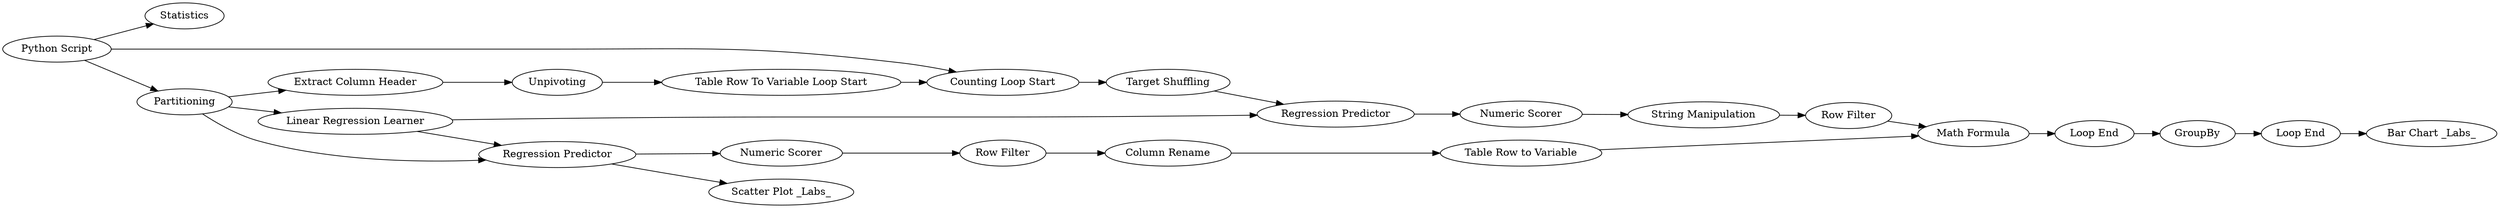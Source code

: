 digraph {
	"3535731459876819623_21" [label="Numeric Scorer"]
	"3535731459876819623_30" [label="Scatter Plot _Labs_"]
	"3535731459876819623_8" [label="Regression Predictor"]
	"3535731459876819623_28" [label="Bar Chart _Labs_"]
	"3535731459876819623_2" [label=Statistics]
	"3535731459876819623_5" [label="Linear Regression Learner"]
	"3535731459876819623_12" [label="Table Row To Variable Loop Start"]
	"3535731459876819623_25" [label="Loop End"]
	"3535731459876819623_13" [label="Target Shuffling"]
	"3535731459876819623_29" [label="Python Script"]
	"3535731459876819623_16" [label="String Manipulation"]
	"3535731459876819623_10" [label="Extract Column Header"]
	"3535731459876819623_26" [label=GroupBy]
	"3535731459876819623_17" [label="Row Filter"]
	"3535731459876819623_24" [label="Column Rename"]
	"3535731459876819623_20" [label="Regression Predictor"]
	"3535731459876819623_15" [label=Unpivoting]
	"3535731459876819623_9" [label="Numeric Scorer"]
	"3535731459876819623_19" [label="Table Row to Variable"]
	"3535731459876819623_18" [label="Math Formula"]
	"3535731459876819623_14" [label="Counting Loop Start"]
	"3535731459876819623_23" [label="Row Filter"]
	"3535731459876819623_27" [label="Loop End"]
	"3535731459876819623_6" [label=Partitioning]
	"3535731459876819623_26" -> "3535731459876819623_27"
	"3535731459876819623_29" -> "3535731459876819623_6"
	"3535731459876819623_6" -> "3535731459876819623_20"
	"3535731459876819623_18" -> "3535731459876819623_25"
	"3535731459876819623_23" -> "3535731459876819623_24"
	"3535731459876819623_5" -> "3535731459876819623_8"
	"3535731459876819623_20" -> "3535731459876819623_21"
	"3535731459876819623_20" -> "3535731459876819623_30"
	"3535731459876819623_29" -> "3535731459876819623_14"
	"3535731459876819623_25" -> "3535731459876819623_26"
	"3535731459876819623_8" -> "3535731459876819623_9"
	"3535731459876819623_5" -> "3535731459876819623_20"
	"3535731459876819623_24" -> "3535731459876819623_19"
	"3535731459876819623_16" -> "3535731459876819623_17"
	"3535731459876819623_13" -> "3535731459876819623_8"
	"3535731459876819623_19" -> "3535731459876819623_18"
	"3535731459876819623_29" -> "3535731459876819623_2"
	"3535731459876819623_10" -> "3535731459876819623_15"
	"3535731459876819623_14" -> "3535731459876819623_13"
	"3535731459876819623_6" -> "3535731459876819623_10"
	"3535731459876819623_17" -> "3535731459876819623_18"
	"3535731459876819623_6" -> "3535731459876819623_5"
	"3535731459876819623_12" -> "3535731459876819623_14"
	"3535731459876819623_27" -> "3535731459876819623_28"
	"3535731459876819623_9" -> "3535731459876819623_16"
	"3535731459876819623_15" -> "3535731459876819623_12"
	"3535731459876819623_21" -> "3535731459876819623_23"
	rankdir=LR
}
